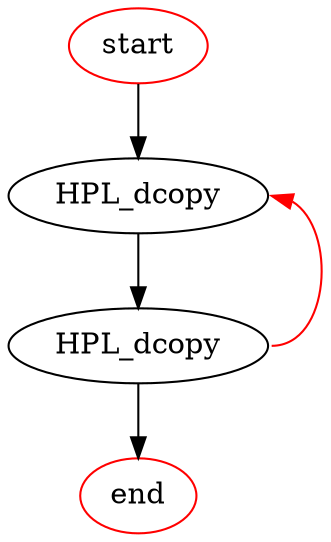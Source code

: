 digraph "foo" {
	start[shape=ellipse, label="start", color=red]
	end[shape=ellipse, label="end", color=red]
	n0[shape=ellipse, label="HPL_dcopy\n"]
	n1[shape=ellipse, label="HPL_dcopy\n"]
	n1:e -> n0:e [color=red]
	start -> n0 [weight=100]
	n0 -> n1 [weight=100]
	n1 -> end [weight=100]
}
